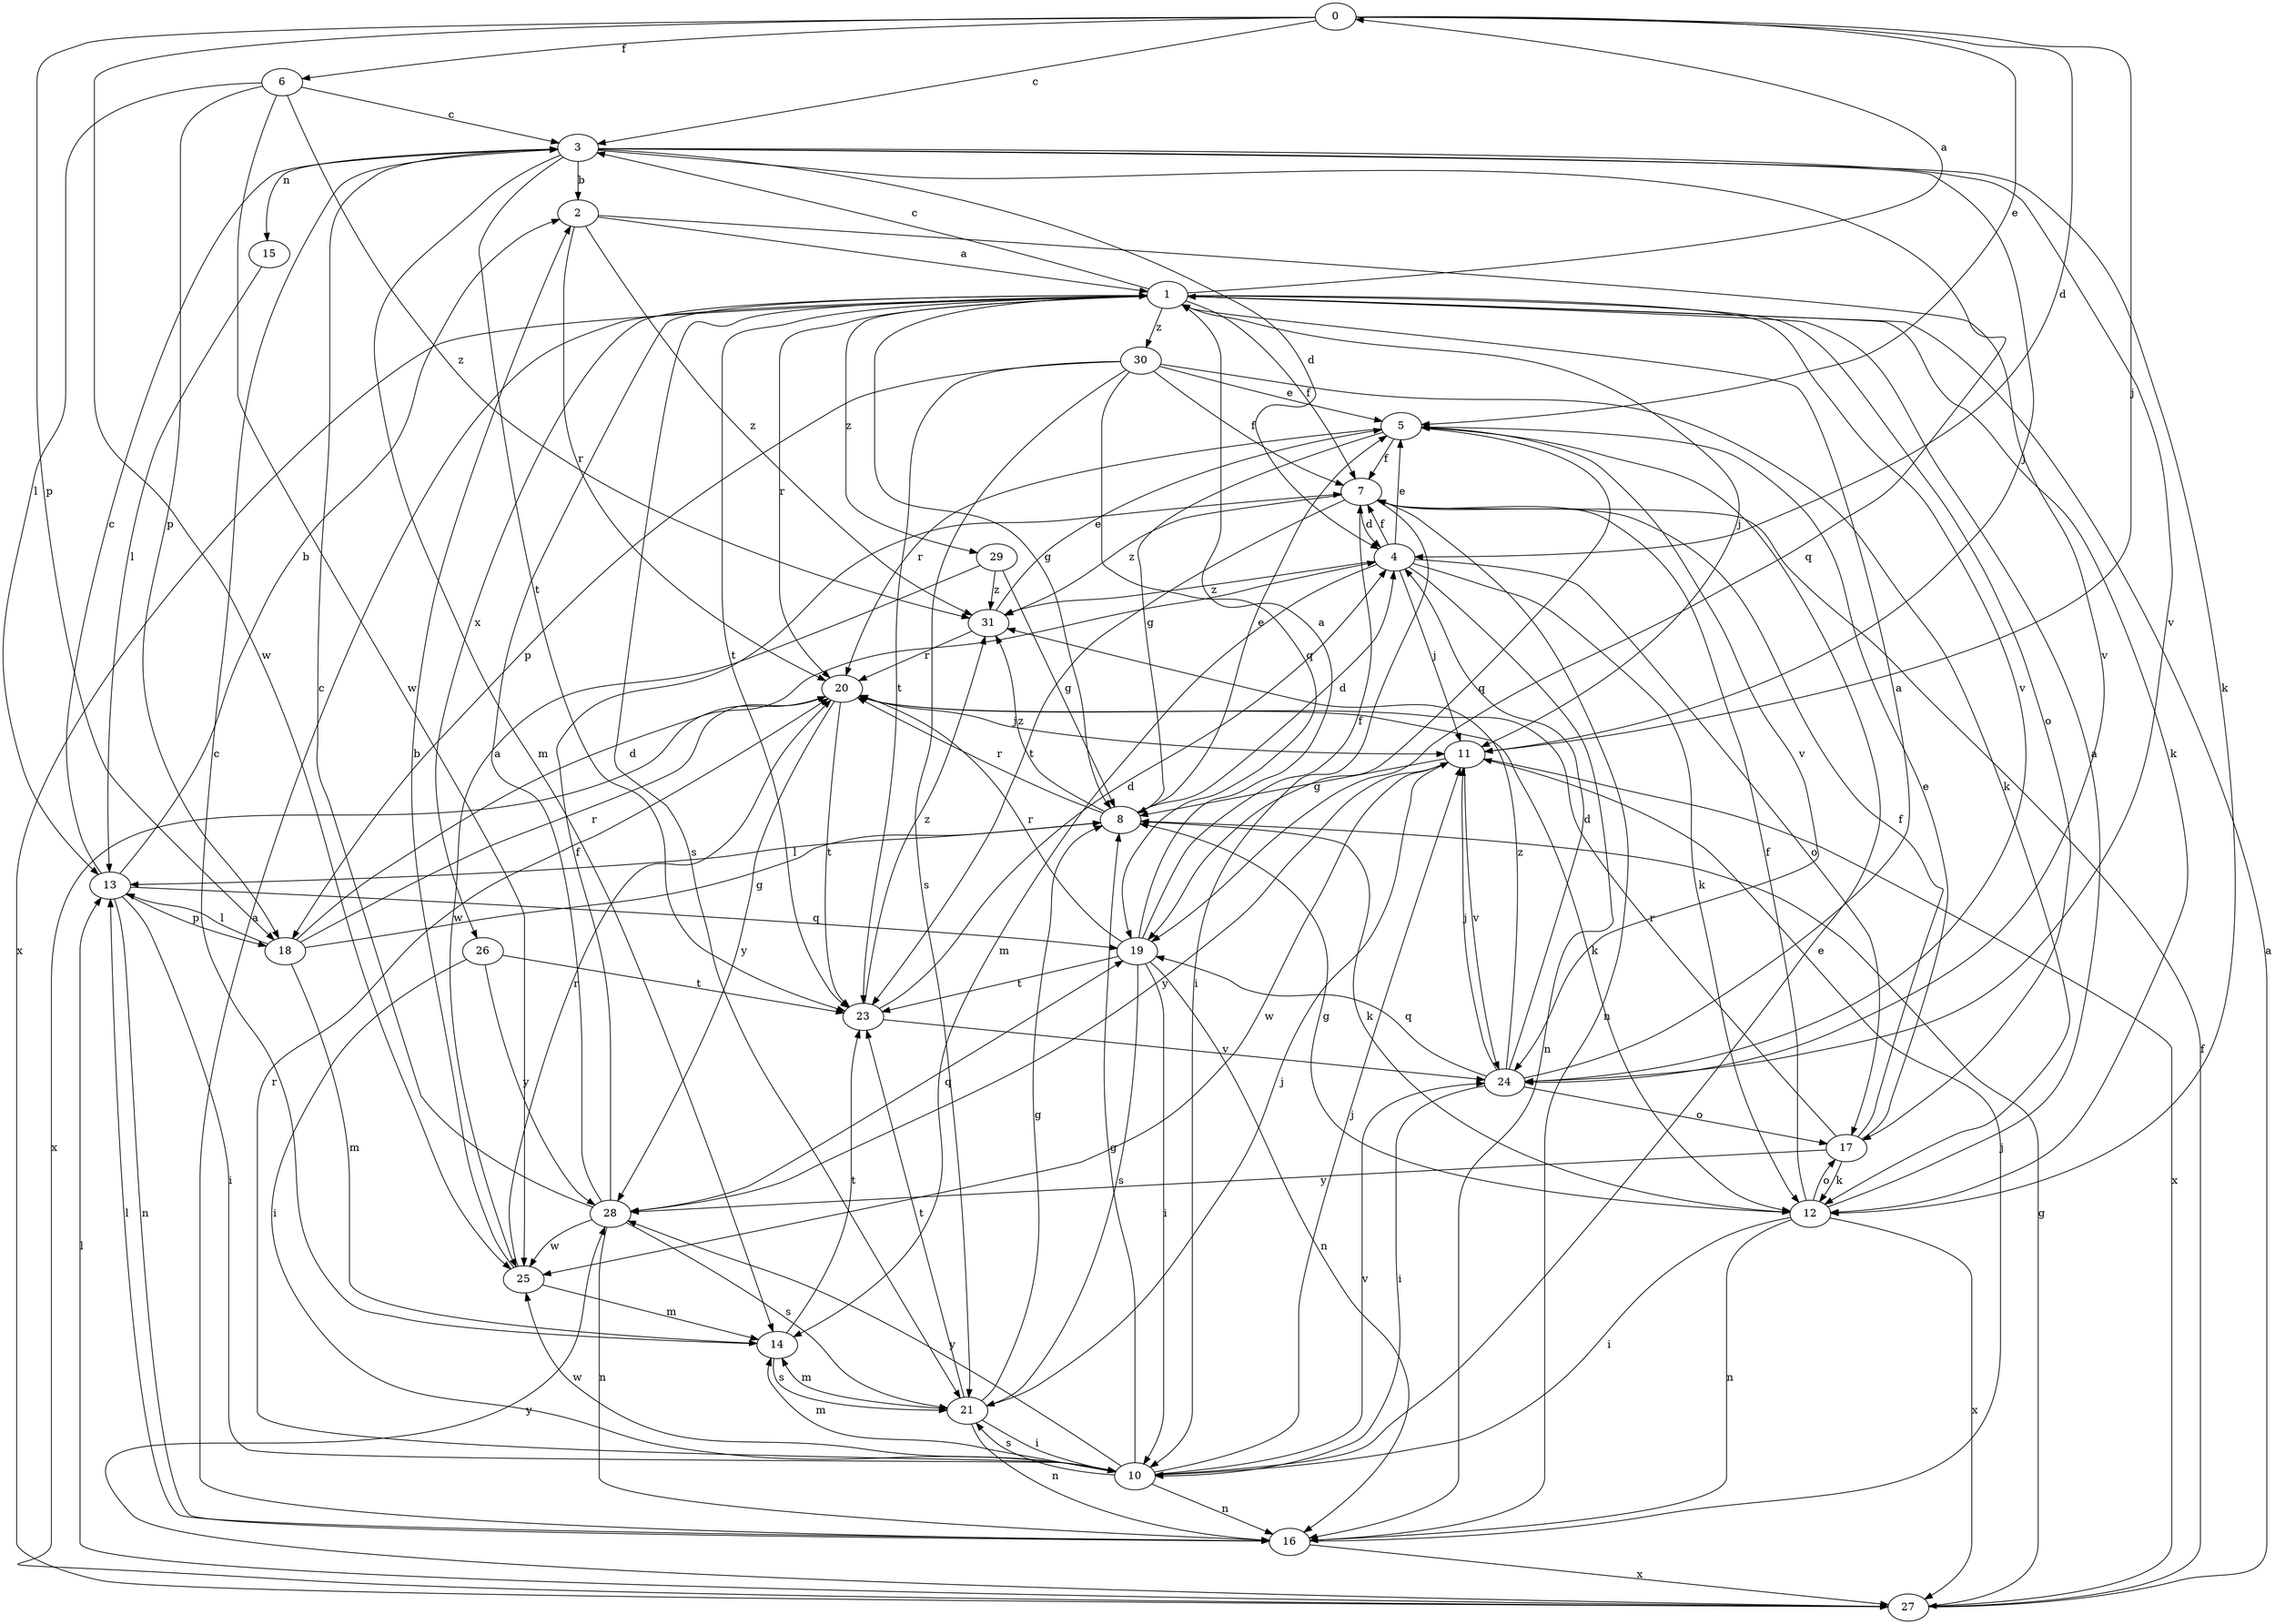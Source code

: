 strict digraph  {
0;
1;
2;
3;
4;
5;
6;
7;
8;
10;
11;
12;
13;
14;
15;
16;
17;
18;
19;
20;
21;
23;
24;
25;
26;
27;
28;
29;
30;
31;
0 -> 3  [label=c];
0 -> 4  [label=d];
0 -> 5  [label=e];
0 -> 6  [label=f];
0 -> 11  [label=j];
0 -> 18  [label=p];
0 -> 25  [label=w];
1 -> 0  [label=a];
1 -> 3  [label=c];
1 -> 7  [label=f];
1 -> 8  [label=g];
1 -> 11  [label=j];
1 -> 12  [label=k];
1 -> 17  [label=o];
1 -> 20  [label=r];
1 -> 21  [label=s];
1 -> 23  [label=t];
1 -> 24  [label=v];
1 -> 26  [label=x];
1 -> 27  [label=x];
1 -> 29  [label=z];
1 -> 30  [label=z];
2 -> 1  [label=a];
2 -> 20  [label=r];
2 -> 24  [label=v];
2 -> 31  [label=z];
3 -> 2  [label=b];
3 -> 4  [label=d];
3 -> 11  [label=j];
3 -> 12  [label=k];
3 -> 14  [label=m];
3 -> 15  [label=n];
3 -> 19  [label=q];
3 -> 23  [label=t];
3 -> 24  [label=v];
4 -> 5  [label=e];
4 -> 7  [label=f];
4 -> 11  [label=j];
4 -> 12  [label=k];
4 -> 14  [label=m];
4 -> 16  [label=n];
4 -> 17  [label=o];
4 -> 31  [label=z];
5 -> 7  [label=f];
5 -> 8  [label=g];
5 -> 19  [label=q];
5 -> 20  [label=r];
5 -> 24  [label=v];
6 -> 3  [label=c];
6 -> 13  [label=l];
6 -> 18  [label=p];
6 -> 25  [label=w];
6 -> 31  [label=z];
7 -> 4  [label=d];
7 -> 10  [label=i];
7 -> 16  [label=n];
7 -> 23  [label=t];
7 -> 31  [label=z];
8 -> 4  [label=d];
8 -> 5  [label=e];
8 -> 12  [label=k];
8 -> 13  [label=l];
8 -> 20  [label=r];
8 -> 31  [label=z];
10 -> 5  [label=e];
10 -> 8  [label=g];
10 -> 11  [label=j];
10 -> 14  [label=m];
10 -> 16  [label=n];
10 -> 20  [label=r];
10 -> 21  [label=s];
10 -> 24  [label=v];
10 -> 25  [label=w];
10 -> 28  [label=y];
11 -> 8  [label=g];
11 -> 24  [label=v];
11 -> 25  [label=w];
11 -> 27  [label=x];
11 -> 28  [label=y];
12 -> 1  [label=a];
12 -> 7  [label=f];
12 -> 8  [label=g];
12 -> 10  [label=i];
12 -> 16  [label=n];
12 -> 17  [label=o];
12 -> 27  [label=x];
13 -> 2  [label=b];
13 -> 3  [label=c];
13 -> 10  [label=i];
13 -> 16  [label=n];
13 -> 18  [label=p];
13 -> 19  [label=q];
14 -> 3  [label=c];
14 -> 21  [label=s];
14 -> 23  [label=t];
15 -> 13  [label=l];
16 -> 1  [label=a];
16 -> 11  [label=j];
16 -> 13  [label=l];
16 -> 27  [label=x];
17 -> 5  [label=e];
17 -> 7  [label=f];
17 -> 12  [label=k];
17 -> 20  [label=r];
17 -> 28  [label=y];
18 -> 4  [label=d];
18 -> 8  [label=g];
18 -> 13  [label=l];
18 -> 14  [label=m];
18 -> 20  [label=r];
19 -> 1  [label=a];
19 -> 7  [label=f];
19 -> 10  [label=i];
19 -> 16  [label=n];
19 -> 20  [label=r];
19 -> 21  [label=s];
19 -> 23  [label=t];
20 -> 11  [label=j];
20 -> 12  [label=k];
20 -> 23  [label=t];
20 -> 27  [label=x];
20 -> 28  [label=y];
21 -> 8  [label=g];
21 -> 10  [label=i];
21 -> 11  [label=j];
21 -> 14  [label=m];
21 -> 16  [label=n];
21 -> 23  [label=t];
23 -> 4  [label=d];
23 -> 24  [label=v];
23 -> 31  [label=z];
24 -> 1  [label=a];
24 -> 4  [label=d];
24 -> 10  [label=i];
24 -> 11  [label=j];
24 -> 17  [label=o];
24 -> 19  [label=q];
24 -> 31  [label=z];
25 -> 2  [label=b];
25 -> 14  [label=m];
25 -> 20  [label=r];
26 -> 10  [label=i];
26 -> 23  [label=t];
26 -> 28  [label=y];
27 -> 1  [label=a];
27 -> 7  [label=f];
27 -> 8  [label=g];
27 -> 13  [label=l];
27 -> 28  [label=y];
28 -> 1  [label=a];
28 -> 3  [label=c];
28 -> 7  [label=f];
28 -> 16  [label=n];
28 -> 19  [label=q];
28 -> 21  [label=s];
28 -> 25  [label=w];
29 -> 8  [label=g];
29 -> 25  [label=w];
29 -> 31  [label=z];
30 -> 5  [label=e];
30 -> 7  [label=f];
30 -> 12  [label=k];
30 -> 18  [label=p];
30 -> 19  [label=q];
30 -> 21  [label=s];
30 -> 23  [label=t];
31 -> 5  [label=e];
31 -> 20  [label=r];
}

